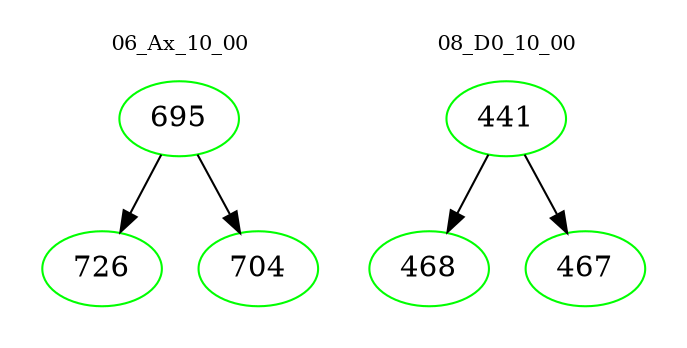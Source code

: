 digraph{
subgraph cluster_0 {
color = white
label = "06_Ax_10_00";
fontsize=10;
T0_695 [label="695", color="green"]
T0_695 -> T0_726 [color="black"]
T0_726 [label="726", color="green"]
T0_695 -> T0_704 [color="black"]
T0_704 [label="704", color="green"]
}
subgraph cluster_1 {
color = white
label = "08_D0_10_00";
fontsize=10;
T1_441 [label="441", color="green"]
T1_441 -> T1_468 [color="black"]
T1_468 [label="468", color="green"]
T1_441 -> T1_467 [color="black"]
T1_467 [label="467", color="green"]
}
}
